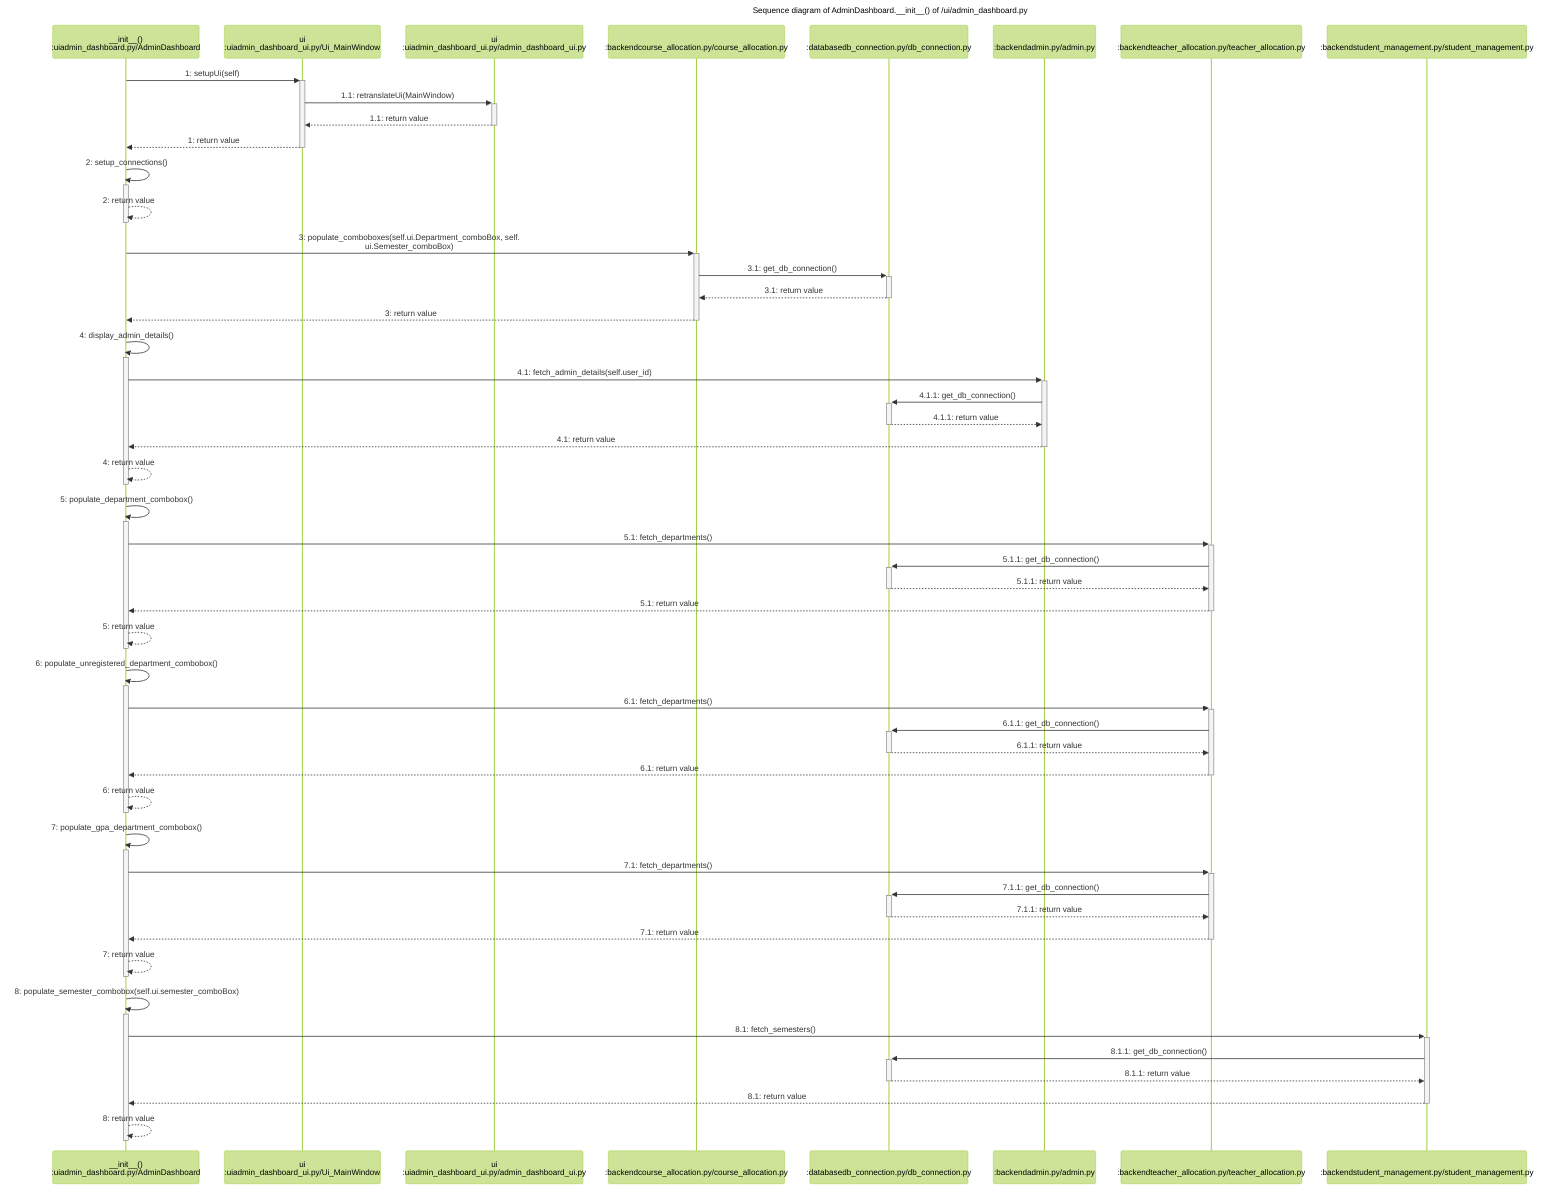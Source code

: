 %%{init: {'theme':'forest'}}%%

sequenceDiagram

    Title Sequence diagram of AdminDashboard.__init__() of /ui/admin_dashboard.py

    participant p1 as __init__()<br>:uiadmin_dashboard.py/AdminDashboard
    participant p2 as ui<br>:uiadmin_dashboard_ui.py/Ui_MainWindow
    participant p3 as ui<br>:uiadmin_dashboard_ui.py/admin_dashboard_ui.py
    participant p4 as <br>:backendcourse_allocation.py/course_allocation.py
    participant p5 as <br>:databasedb_connection.py/db_connection.py
    participant p6 as <br>:backendadmin.py/admin.py
    participant p7 as <br>:backendteacher_allocation.py/teacher_allocation.py
    participant p8 as <br>:backendstudent_management.py/student_management.py


	p1 ->>+ p2: 1: setupUi(self)
	p2 ->>+ p3: 1.1: retranslateUi(MainWindow)
	p3 -->>- p2: 1.1: return value
	p2 -->>- p1: 1: return value
	p1 ->>+ p1: 2: setup_connections()
	p1 -->>- p1: 2: return value
	p1 ->>+ p4: 3: populate_comboboxes(self.ui.Department_comboBox, self.<br>ui.Semester_comboBox)
	p4 ->>+ p5: 3.1: get_db_connection()
	p5 -->>- p4: 3.1: return value
	p4 -->>- p1: 3: return value
	p1 ->>+ p1: 4: display_admin_details()
	p1 ->>+ p6: 4.1: fetch_admin_details(self.user_id)
	p6 ->>+ p5: 4.1.1: get_db_connection()
	p5 -->>- p6: 4.1.1: return value
	p6 -->>- p1: 4.1: return value
	p1 -->>- p1: 4: return value
	p1 ->>+ p1: 5: populate_department_combobox()
	p1 ->>+ p7: 5.1: fetch_departments()
	p7 ->>+ p5: 5.1.1: get_db_connection()
	p5 -->>- p7: 5.1.1: return value
	p7 -->>- p1: 5.1: return value
	p1 -->>- p1: 5: return value
	p1 ->>+ p1: 6: populate_unregistered_department_combobox()
	p1 ->>+ p7: 6.1: fetch_departments()
	p7 ->>+ p5: 6.1.1: get_db_connection()
	p5 -->>- p7: 6.1.1: return value
	p7 -->>- p1: 6.1: return value
	p1 -->>- p1: 6: return value
	p1 ->>+ p1: 7: populate_gpa_department_combobox()
	p1 ->>+ p7: 7.1: fetch_departments()
	p7 ->>+ p5: 7.1.1: get_db_connection()
	p5 -->>- p7: 7.1.1: return value
	p7 -->>- p1: 7.1: return value
	p1 -->>- p1: 7: return value
	p1 ->>+ p1: 8: populate_semester_combobox(self.ui.semester_comboBox)
	p1 ->>+ p8: 8.1: fetch_semesters()
	p8 ->>+ p5: 8.1.1: get_db_connection()
	p5 -->>- p8: 8.1.1: return value
	p8 -->>- p1: 8.1: return value
	p1 -->>- p1: 8: return value